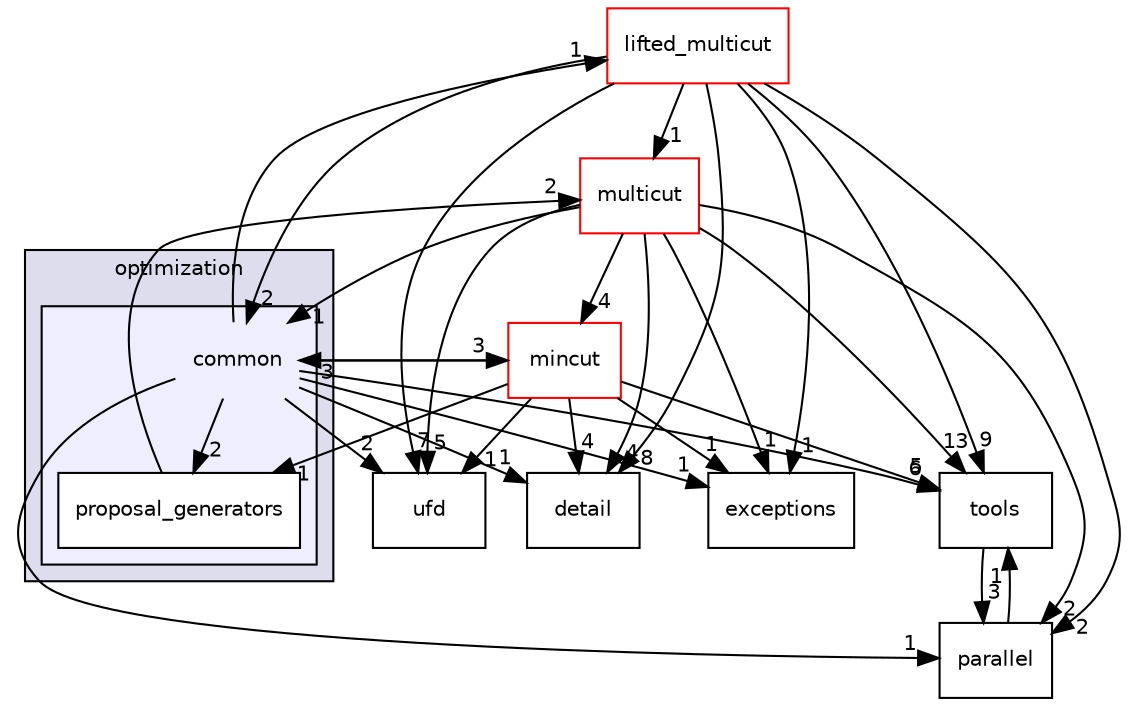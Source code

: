 digraph "/home/tbeier/src/nifty/include/nifty/graph/optimization/common" {
  compound=true
  node [ fontsize="10", fontname="Helvetica"];
  edge [ labelfontsize="10", labelfontname="Helvetica"];
  subgraph clusterdir_b6aa6c417428fd061ab4cca82bd9c2b2 {
    graph [ bgcolor="#ddddee", pencolor="black", label="optimization" fontname="Helvetica", fontsize="10", URL="dir_b6aa6c417428fd061ab4cca82bd9c2b2.html"]
  subgraph clusterdir_d0cd54f88568406a21c8373eca7e48b4 {
    graph [ bgcolor="#eeeeff", pencolor="black", label="" URL="dir_d0cd54f88568406a21c8373eca7e48b4.html"];
    dir_d0cd54f88568406a21c8373eca7e48b4 [shape=plaintext label="common"];
    dir_0750ae6ad88084c8095af4ff4ff12970 [shape=box label="proposal_generators" color="black" fillcolor="white" style="filled" URL="dir_0750ae6ad88084c8095af4ff4ff12970.html"];
  }
  }
  dir_ec4bd4b708eedc2383b6d3c075e4238c [shape=box label="ufd" URL="dir_ec4bd4b708eedc2383b6d3c075e4238c.html"];
  dir_55e2dc865288d865d51071d67d814d66 [shape=box label="mincut" fillcolor="white" style="filled" color="red" URL="dir_55e2dc865288d865d51071d67d814d66.html"];
  dir_b41a273464f3ce28bf2e258f1241dc76 [shape=box label="lifted_multicut" fillcolor="white" style="filled" color="red" URL="dir_b41a273464f3ce28bf2e258f1241dc76.html"];
  dir_d52b0f3ca3d87fdaeedfe97248907c5c [shape=box label="exceptions" URL="dir_d52b0f3ca3d87fdaeedfe97248907c5c.html"];
  dir_e8387a82dd4def6e5492947cb60f5a82 [shape=box label="multicut" fillcolor="white" style="filled" color="red" URL="dir_e8387a82dd4def6e5492947cb60f5a82.html"];
  dir_caeeccf02b448f463ccc8270b8548099 [shape=box label="parallel" URL="dir_caeeccf02b448f463ccc8270b8548099.html"];
  dir_0ff708a516c1684c06ebca80fca79378 [shape=box label="detail" URL="dir_0ff708a516c1684c06ebca80fca79378.html"];
  dir_696766375fbed7c9f8dc2e8fc7640177 [shape=box label="tools" URL="dir_696766375fbed7c9f8dc2e8fc7640177.html"];
  dir_0750ae6ad88084c8095af4ff4ff12970->dir_e8387a82dd4def6e5492947cb60f5a82 [headlabel="2", labeldistance=1.5 headhref="dir_000019_000025.html"];
  dir_55e2dc865288d865d51071d67d814d66->dir_ec4bd4b708eedc2383b6d3c075e4238c [headlabel="1", labeldistance=1.5 headhref="dir_000022_000046.html"];
  dir_55e2dc865288d865d51071d67d814d66->dir_0750ae6ad88084c8095af4ff4ff12970 [headlabel="1", labeldistance=1.5 headhref="dir_000022_000019.html"];
  dir_55e2dc865288d865d51071d67d814d66->dir_d52b0f3ca3d87fdaeedfe97248907c5c [headlabel="1", labeldistance=1.5 headhref="dir_000022_000008.html"];
  dir_55e2dc865288d865d51071d67d814d66->dir_0ff708a516c1684c06ebca80fca79378 [headlabel="4", labeldistance=1.5 headhref="dir_000022_000014.html"];
  dir_55e2dc865288d865d51071d67d814d66->dir_d0cd54f88568406a21c8373eca7e48b4 [headlabel="3", labeldistance=1.5 headhref="dir_000022_000018.html"];
  dir_55e2dc865288d865d51071d67d814d66->dir_696766375fbed7c9f8dc2e8fc7640177 [headlabel="5", labeldistance=1.5 headhref="dir_000022_000045.html"];
  dir_b41a273464f3ce28bf2e258f1241dc76->dir_ec4bd4b708eedc2383b6d3c075e4238c [headlabel="7", labeldistance=1.5 headhref="dir_000020_000046.html"];
  dir_b41a273464f3ce28bf2e258f1241dc76->dir_d52b0f3ca3d87fdaeedfe97248907c5c [headlabel="1", labeldistance=1.5 headhref="dir_000020_000008.html"];
  dir_b41a273464f3ce28bf2e258f1241dc76->dir_e8387a82dd4def6e5492947cb60f5a82 [headlabel="1", labeldistance=1.5 headhref="dir_000020_000025.html"];
  dir_b41a273464f3ce28bf2e258f1241dc76->dir_caeeccf02b448f463ccc8270b8548099 [headlabel="2", labeldistance=1.5 headhref="dir_000020_000041.html"];
  dir_b41a273464f3ce28bf2e258f1241dc76->dir_0ff708a516c1684c06ebca80fca79378 [headlabel="8", labeldistance=1.5 headhref="dir_000020_000014.html"];
  dir_b41a273464f3ce28bf2e258f1241dc76->dir_d0cd54f88568406a21c8373eca7e48b4 [headlabel="2", labeldistance=1.5 headhref="dir_000020_000018.html"];
  dir_b41a273464f3ce28bf2e258f1241dc76->dir_696766375fbed7c9f8dc2e8fc7640177 [headlabel="9", labeldistance=1.5 headhref="dir_000020_000045.html"];
  dir_e8387a82dd4def6e5492947cb60f5a82->dir_ec4bd4b708eedc2383b6d3c075e4238c [headlabel="5", labeldistance=1.5 headhref="dir_000025_000046.html"];
  dir_e8387a82dd4def6e5492947cb60f5a82->dir_55e2dc865288d865d51071d67d814d66 [headlabel="4", labeldistance=1.5 headhref="dir_000025_000022.html"];
  dir_e8387a82dd4def6e5492947cb60f5a82->dir_d52b0f3ca3d87fdaeedfe97248907c5c [headlabel="1", labeldistance=1.5 headhref="dir_000025_000008.html"];
  dir_e8387a82dd4def6e5492947cb60f5a82->dir_caeeccf02b448f463ccc8270b8548099 [headlabel="2", labeldistance=1.5 headhref="dir_000025_000041.html"];
  dir_e8387a82dd4def6e5492947cb60f5a82->dir_0ff708a516c1684c06ebca80fca79378 [headlabel="4", labeldistance=1.5 headhref="dir_000025_000014.html"];
  dir_e8387a82dd4def6e5492947cb60f5a82->dir_d0cd54f88568406a21c8373eca7e48b4 [headlabel="1", labeldistance=1.5 headhref="dir_000025_000018.html"];
  dir_e8387a82dd4def6e5492947cb60f5a82->dir_696766375fbed7c9f8dc2e8fc7640177 [headlabel="13", labeldistance=1.5 headhref="dir_000025_000045.html"];
  dir_caeeccf02b448f463ccc8270b8548099->dir_696766375fbed7c9f8dc2e8fc7640177 [headlabel="1", labeldistance=1.5 headhref="dir_000041_000045.html"];
  dir_d0cd54f88568406a21c8373eca7e48b4->dir_ec4bd4b708eedc2383b6d3c075e4238c [headlabel="2", labeldistance=1.5 headhref="dir_000018_000046.html"];
  dir_d0cd54f88568406a21c8373eca7e48b4->dir_0750ae6ad88084c8095af4ff4ff12970 [headlabel="2", labeldistance=1.5 headhref="dir_000018_000019.html"];
  dir_d0cd54f88568406a21c8373eca7e48b4->dir_55e2dc865288d865d51071d67d814d66 [headlabel="3", labeldistance=1.5 headhref="dir_000018_000022.html"];
  dir_d0cd54f88568406a21c8373eca7e48b4->dir_b41a273464f3ce28bf2e258f1241dc76 [headlabel="1", labeldistance=1.5 headhref="dir_000018_000020.html"];
  dir_d0cd54f88568406a21c8373eca7e48b4->dir_d52b0f3ca3d87fdaeedfe97248907c5c [headlabel="1", labeldistance=1.5 headhref="dir_000018_000008.html"];
  dir_d0cd54f88568406a21c8373eca7e48b4->dir_caeeccf02b448f463ccc8270b8548099 [headlabel="1", labeldistance=1.5 headhref="dir_000018_000041.html"];
  dir_d0cd54f88568406a21c8373eca7e48b4->dir_0ff708a516c1684c06ebca80fca79378 [headlabel="1", labeldistance=1.5 headhref="dir_000018_000014.html"];
  dir_d0cd54f88568406a21c8373eca7e48b4->dir_696766375fbed7c9f8dc2e8fc7640177 [headlabel="6", labeldistance=1.5 headhref="dir_000018_000045.html"];
  dir_696766375fbed7c9f8dc2e8fc7640177->dir_caeeccf02b448f463ccc8270b8548099 [headlabel="3", labeldistance=1.5 headhref="dir_000045_000041.html"];
}
